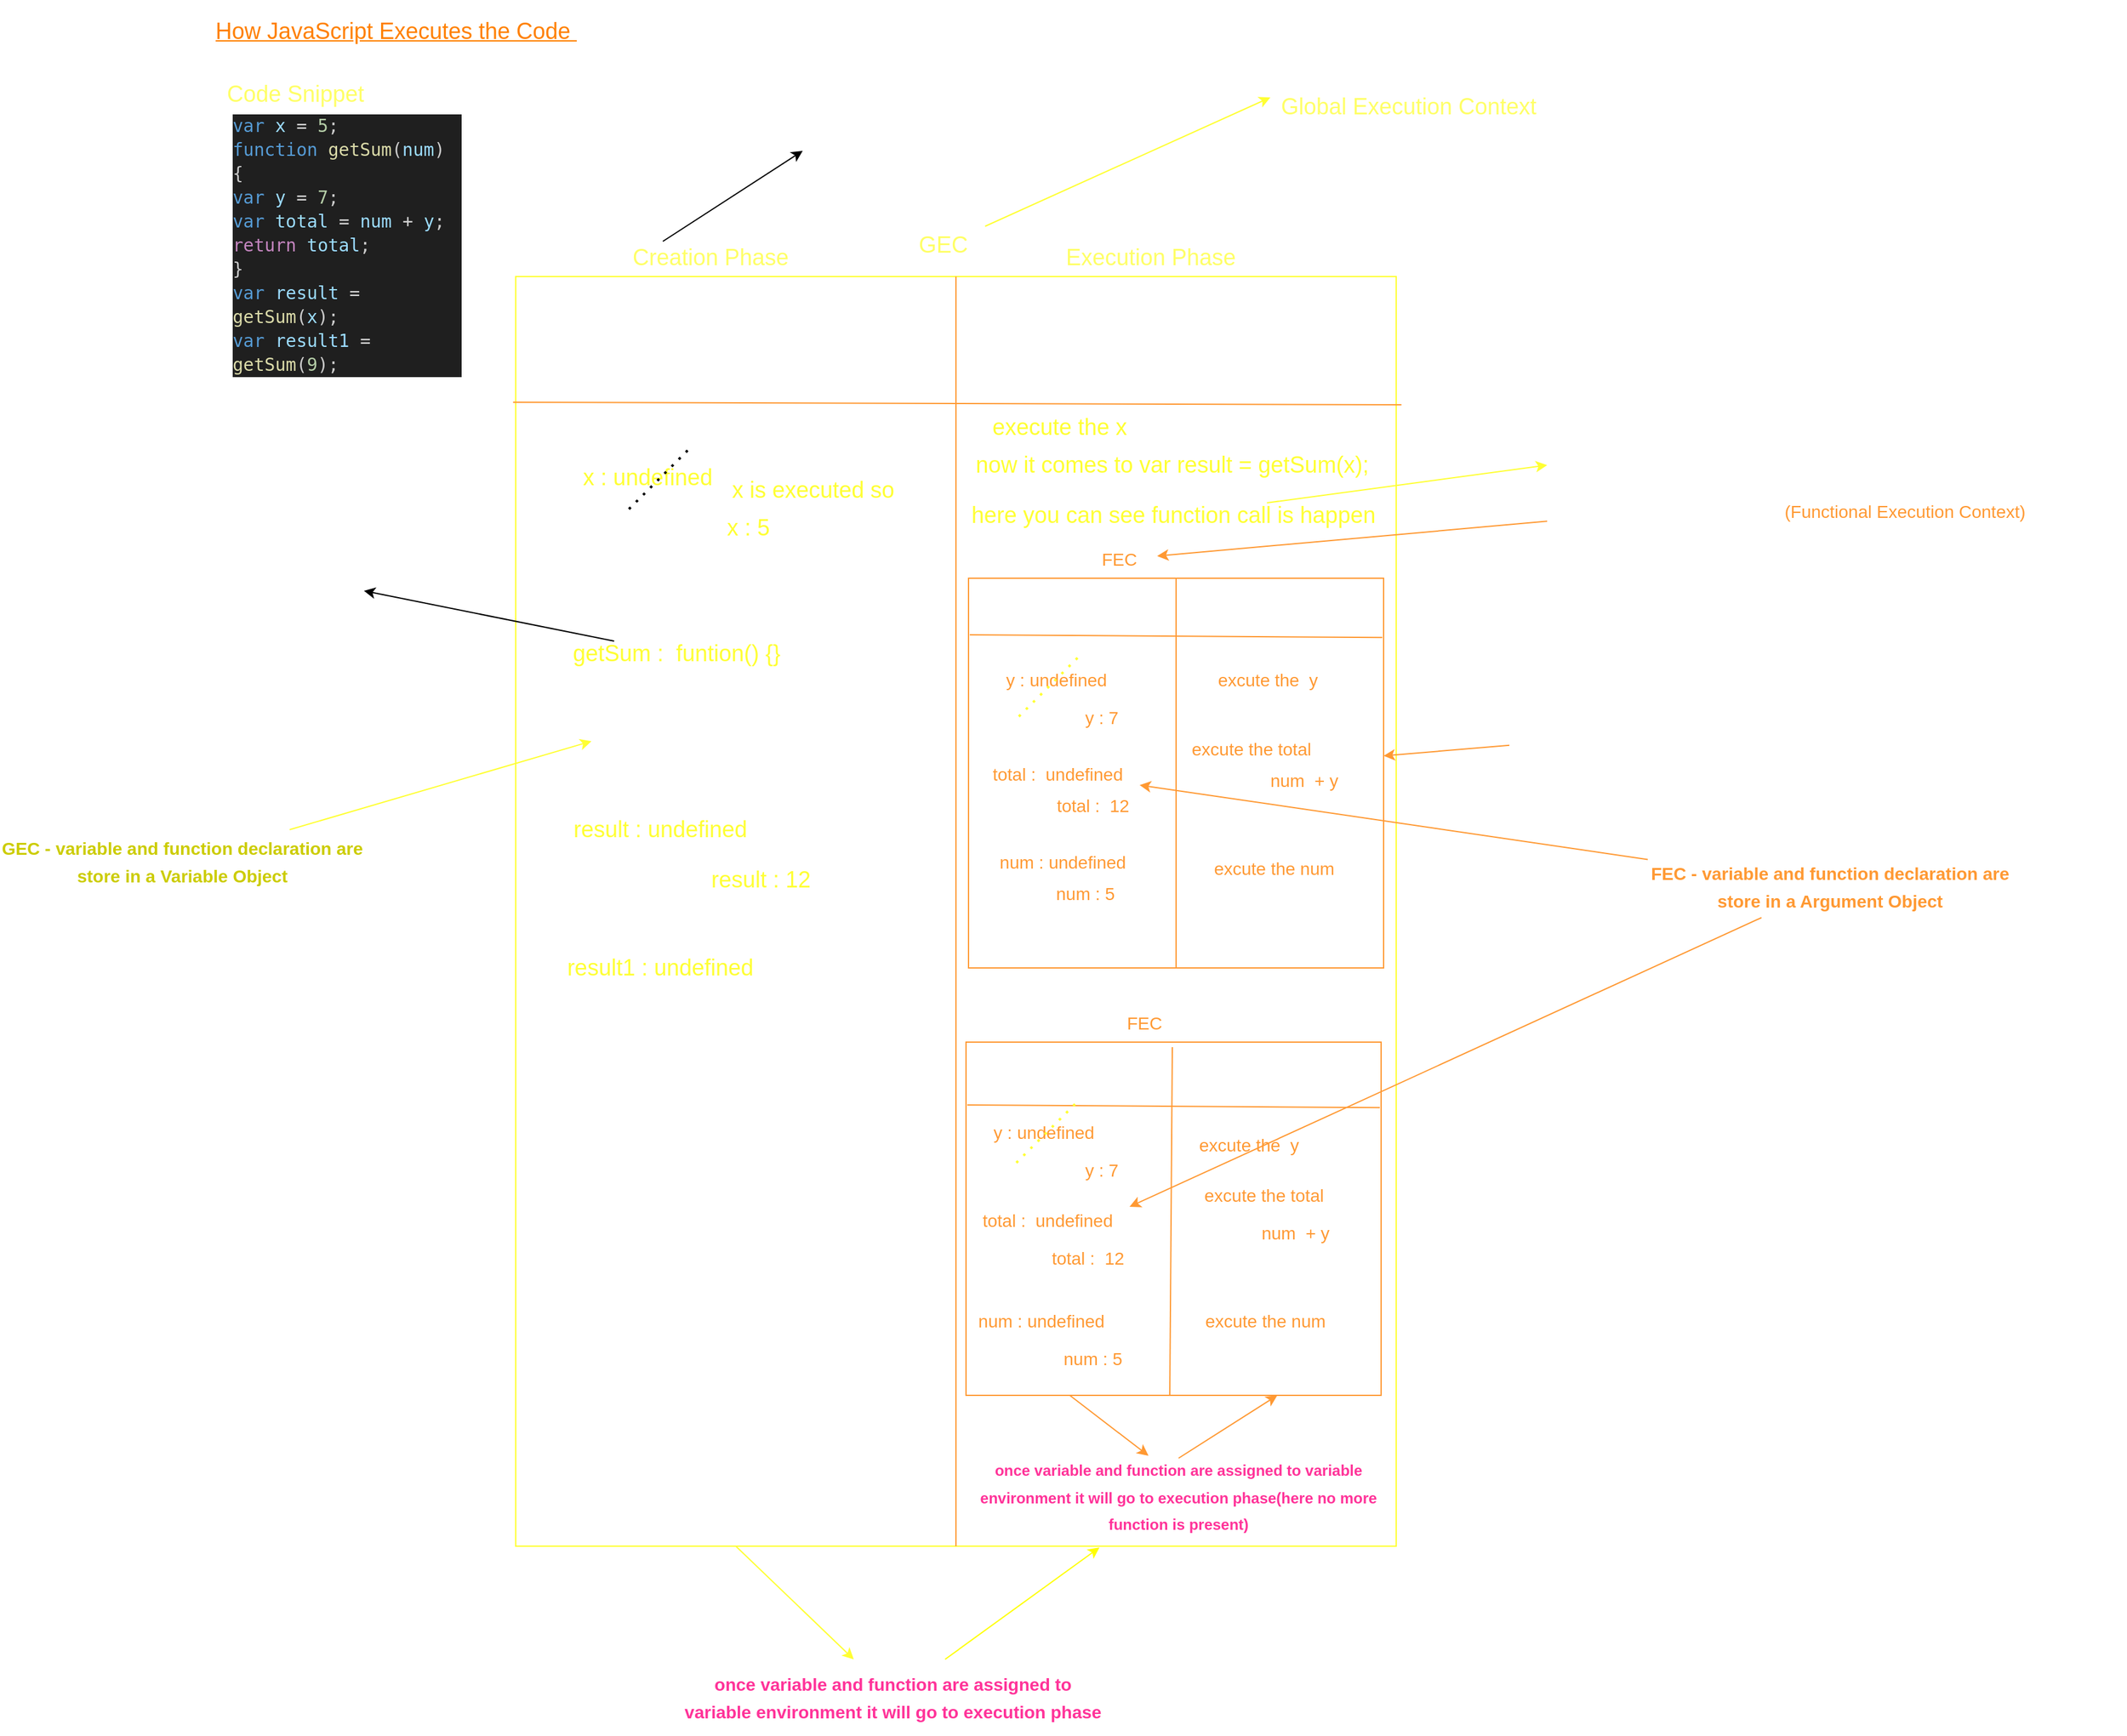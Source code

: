 <mxfile>
    <diagram id="iDAYPe4cX6l191-4MIRo" name="how js executes code">
        <mxGraphModel dx="1809" dy="686" grid="1" gridSize="10" guides="1" tooltips="1" connect="1" arrows="1" fold="1" page="1" pageScale="1" pageWidth="827" pageHeight="1169" math="0" shadow="0">
            <root>
                <mxCell id="0"/>
                <mxCell id="1" parent="0"/>
                <mxCell id="2" value="&lt;font color=&quot;#ff8000&quot; style=&quot;font-size: 18px;&quot;&gt;&lt;u&gt;How JavaScript Executes the Code&amp;nbsp;&lt;/u&gt;&lt;/font&gt;" style="text;html=1;strokeColor=none;fillColor=none;align=center;verticalAlign=middle;whiteSpace=wrap;rounded=0;" parent="1" vertex="1">
                    <mxGeometry x="10" y="10" width="290" height="30" as="geometry"/>
                </mxCell>
                <mxCell id="3" value="&lt;h1&gt;&lt;br&gt;&lt;/h1&gt;&lt;div style=&quot;color: rgb(204, 204, 204); background-color: rgb(31, 31, 31); font-family: &amp;quot;Droid Sans Mono&amp;quot;, &amp;quot;monospace&amp;quot;, monospace; font-size: 14px; line-height: 19px;&quot;&gt;&lt;div&gt;&lt;span style=&quot;color: #569cd6;&quot;&gt;var&lt;/span&gt; &lt;span style=&quot;color: #9cdcfe;&quot;&gt;x&lt;/span&gt; &lt;span style=&quot;color: #d4d4d4;&quot;&gt;=&lt;/span&gt; &lt;span style=&quot;color: #b5cea8;&quot;&gt;5&lt;/span&gt;;&lt;/div&gt;&lt;div&gt;&lt;span style=&quot;color: #569cd6;&quot;&gt;function&lt;/span&gt; &lt;span style=&quot;color: #dcdcaa;&quot;&gt;getSum&lt;/span&gt;(&lt;span style=&quot;color: #9cdcfe;&quot;&gt;num&lt;/span&gt;) {&lt;/div&gt;&lt;div&gt;   &lt;span style=&quot;color: #569cd6;&quot;&gt;var&lt;/span&gt; &lt;span style=&quot;color: #9cdcfe;&quot;&gt;y&lt;/span&gt; &lt;span style=&quot;color: #d4d4d4;&quot;&gt;=&lt;/span&gt; &lt;span style=&quot;color: #b5cea8;&quot;&gt;7&lt;/span&gt;;&lt;/div&gt;&lt;div&gt;   &lt;span style=&quot;color: #569cd6;&quot;&gt;var&lt;/span&gt; &lt;span style=&quot;color: #9cdcfe;&quot;&gt;total&lt;/span&gt; &lt;span style=&quot;color: #d4d4d4;&quot;&gt;=&lt;/span&gt; &lt;span style=&quot;color: #9cdcfe;&quot;&gt;num&lt;/span&gt; &lt;span style=&quot;color: #d4d4d4;&quot;&gt;+&lt;/span&gt; &lt;span style=&quot;color: #9cdcfe;&quot;&gt;y&lt;/span&gt;;&lt;/div&gt;&lt;div&gt;   &lt;span style=&quot;color: #c586c0;&quot;&gt;return&lt;/span&gt; &lt;span style=&quot;color: #9cdcfe;&quot;&gt;total&lt;/span&gt;;&lt;/div&gt;&lt;div&gt;}&lt;/div&gt;&lt;div&gt;&lt;span style=&quot;color: #569cd6;&quot;&gt;var&lt;/span&gt; &lt;span style=&quot;color: #9cdcfe;&quot;&gt;result&lt;/span&gt; &lt;span style=&quot;color: #d4d4d4;&quot;&gt;=&lt;/span&gt; &lt;span style=&quot;color: #dcdcaa;&quot;&gt;getSum&lt;/span&gt;(&lt;span style=&quot;color: #9cdcfe;&quot;&gt;x&lt;/span&gt;);&lt;/div&gt;&lt;div&gt;&lt;span style=&quot;color: #569cd6;&quot;&gt;var&lt;/span&gt; &lt;span style=&quot;color: #9cdcfe;&quot;&gt;result1&lt;/span&gt; &lt;span style=&quot;color: #d4d4d4;&quot;&gt;=&lt;/span&gt; &lt;span style=&quot;color: #dcdcaa;&quot;&gt;getSum&lt;/span&gt;(&lt;span style=&quot;color: #b5cea8;&quot;&gt;9&lt;/span&gt;);&lt;/div&gt;&lt;/div&gt;" style="text;html=1;strokeColor=none;fillColor=none;spacing=5;spacingTop=-20;whiteSpace=wrap;overflow=hidden;rounded=0;fontSize=18;fontColor=#FF8000;" parent="1" vertex="1">
                    <mxGeometry x="20" y="10" width="190" height="300" as="geometry"/>
                </mxCell>
                <mxCell id="6" value="&lt;font color=&quot;#ffff66&quot; style=&quot;font-size: 18px;&quot;&gt;Code Snippet&lt;/font&gt;" style="text;html=1;strokeColor=none;fillColor=none;align=center;verticalAlign=middle;whiteSpace=wrap;rounded=0;fontSize=14;fontColor=#FF8000;" parent="1" vertex="1">
                    <mxGeometry x="10" y="60" width="130" height="30" as="geometry"/>
                </mxCell>
                <mxCell id="53" style="edgeStyle=none;html=1;exitX=0.25;exitY=1;exitDx=0;exitDy=0;strokeColor=#FFFF33;fontSize=14;fontColor=#FF9933;" parent="1" source="8" target="30" edge="1">
                    <mxGeometry relative="1" as="geometry"/>
                </mxCell>
                <mxCell id="8" value="" style="rounded=0;whiteSpace=wrap;html=1;fontSize=18;fontColor=#FFFF66;strokeColor=#FFFF33;" parent="1" vertex="1">
                    <mxGeometry x="250" y="220" width="700" height="1010" as="geometry"/>
                </mxCell>
                <mxCell id="9" value="" style="endArrow=none;html=1;fontSize=18;fontColor=#FFFF66;exitX=-0.003;exitY=0.099;exitDx=0;exitDy=0;exitPerimeter=0;entryX=1.006;entryY=0.101;entryDx=0;entryDy=0;entryPerimeter=0;strokeColor=#FF9933;" parent="1" source="8" target="8" edge="1">
                    <mxGeometry width="50" height="50" relative="1" as="geometry">
                        <mxPoint x="380" y="410" as="sourcePoint"/>
                        <mxPoint x="430" y="360" as="targetPoint"/>
                    </mxGeometry>
                </mxCell>
                <mxCell id="10" value="" style="endArrow=none;html=1;fontSize=18;fontColor=#FFFF66;entryX=0.5;entryY=0;entryDx=0;entryDy=0;exitX=0.5;exitY=1;exitDx=0;exitDy=0;strokeColor=#FF9933;" parent="1" source="8" target="8" edge="1">
                    <mxGeometry width="50" height="50" relative="1" as="geometry">
                        <mxPoint x="600" y="580" as="sourcePoint"/>
                        <mxPoint x="650" y="530" as="targetPoint"/>
                    </mxGeometry>
                </mxCell>
                <mxCell id="12" value="&lt;span style=&quot;color: rgb(255, 255, 255); font-size: 14px;&quot;&gt;Variable Environment&lt;/span&gt;&lt;br style=&quot;color: rgb(255, 255, 255); font-size: 14px;&quot;&gt;&lt;span style=&quot;color: rgb(255, 255, 255); font-size: 14px;&quot;&gt;(Memory Component)&lt;/span&gt;" style="text;html=1;strokeColor=none;fillColor=none;align=center;verticalAlign=middle;whiteSpace=wrap;rounded=0;fontSize=18;fontColor=#FFFF66;" parent="1" vertex="1">
                    <mxGeometry x="290" y="240" width="230" height="50" as="geometry"/>
                </mxCell>
                <mxCell id="13" value="&lt;span style=&quot;color: rgb(255, 255, 255); font-size: 14px;&quot;&gt;Thread of Execution&lt;/span&gt;&lt;br style=&quot;color: rgb(255, 255, 255); font-size: 14px;&quot;&gt;&lt;span style=&quot;color: rgb(255, 255, 255); font-size: 14px;&quot;&gt;(Code Component)&lt;/span&gt;" style="text;html=1;strokeColor=none;fillColor=none;align=center;verticalAlign=middle;whiteSpace=wrap;rounded=0;fontSize=18;fontColor=#FFFF66;" parent="1" vertex="1">
                    <mxGeometry x="650" y="240" width="230" height="50" as="geometry"/>
                </mxCell>
                <mxCell id="14" value="Creation Phase" style="text;html=1;strokeColor=none;fillColor=none;align=center;verticalAlign=middle;whiteSpace=wrap;rounded=0;fontSize=18;fontColor=#FFFF66;" parent="1" vertex="1">
                    <mxGeometry x="310" y="190" width="190" height="30" as="geometry"/>
                </mxCell>
                <mxCell id="16" value="Execution Phase" style="text;html=1;strokeColor=none;fillColor=none;align=center;verticalAlign=middle;whiteSpace=wrap;rounded=0;fontSize=18;fontColor=#FFFF66;" parent="1" vertex="1">
                    <mxGeometry x="660" y="190" width="190" height="30" as="geometry"/>
                </mxCell>
                <mxCell id="17" value="&lt;font color=&quot;#ffff33&quot;&gt;x : undefined&lt;/font&gt;" style="text;html=1;strokeColor=none;fillColor=none;align=center;verticalAlign=middle;whiteSpace=wrap;rounded=0;fontSize=18;fontColor=#FFFF66;" parent="1" vertex="1">
                    <mxGeometry x="260" y="370" width="190" height="20" as="geometry"/>
                </mxCell>
                <mxCell id="18" value="&lt;font color=&quot;#ffff33&quot;&gt;getSum :&amp;nbsp; funtion() {}&lt;/font&gt;" style="text;html=1;strokeColor=none;fillColor=none;align=center;verticalAlign=middle;whiteSpace=wrap;rounded=0;fontSize=18;fontColor=#FFFF66;" parent="1" vertex="1">
                    <mxGeometry x="280" y="510" width="196" height="20" as="geometry"/>
                </mxCell>
                <mxCell id="19" value="&lt;font color=&quot;#ffff33&quot;&gt;result : undefined&lt;/font&gt;" style="text;html=1;strokeColor=none;fillColor=none;align=center;verticalAlign=middle;whiteSpace=wrap;rounded=0;fontSize=18;fontColor=#FFFF66;" parent="1" vertex="1">
                    <mxGeometry x="270" y="650" width="190" height="20" as="geometry"/>
                </mxCell>
                <mxCell id="21" value="&lt;font color=&quot;#ffff33&quot;&gt;result1 : undefined&lt;/font&gt;" style="text;html=1;strokeColor=none;fillColor=none;align=center;verticalAlign=middle;whiteSpace=wrap;rounded=0;fontSize=18;fontColor=#FFFF66;" parent="1" vertex="1">
                    <mxGeometry x="270" y="760" width="190" height="20" as="geometry"/>
                </mxCell>
                <mxCell id="22" value="&lt;font color=&quot;#ffffff&quot;&gt;&lt;span style=&quot;font-size: 14px;&quot;&gt;- Create an execution context&lt;/span&gt;&lt;/font&gt;" style="text;html=1;strokeColor=none;fillColor=none;align=center;verticalAlign=middle;whiteSpace=wrap;rounded=0;fontSize=18;fontColor=#FFFF66;" parent="1" vertex="1">
                    <mxGeometry x="280" y="10" width="230" height="30" as="geometry"/>
                </mxCell>
                <mxCell id="24" value="&lt;font color=&quot;#ffffff&quot;&gt;&lt;span style=&quot;font-size: 14px;&quot;&gt;Scan through the code and&amp;nbsp; look at the variables which are available in global scope.&lt;br&gt;&lt;/span&gt;&lt;/font&gt;" style="text;html=1;strokeColor=none;fillColor=none;align=center;verticalAlign=middle;whiteSpace=wrap;rounded=0;fontSize=18;fontColor=#FFFF66;" parent="1" vertex="1">
                    <mxGeometry x="410" y="80" width="320" height="40" as="geometry"/>
                </mxCell>
                <mxCell id="50" style="edgeStyle=none;html=1;strokeColor=#FF9933;fontSize=12;fontColor=#FF9933;" parent="1" source="25" target="49" edge="1">
                    <mxGeometry relative="1" as="geometry"/>
                </mxCell>
                <mxCell id="25" value="&lt;span style=&quot;font-size: 14px;&quot;&gt;&lt;font color=&quot;#ffffff&quot;&gt;If function call is there then it will create another exection context which is&amp;nbsp; call as FEC&lt;/font&gt;&lt;font color=&quot;#ff9933&quot;&gt;(Functional Execution Context)&lt;/font&gt;&lt;/span&gt;" style="text;html=1;strokeColor=none;fillColor=none;align=center;verticalAlign=middle;whiteSpace=wrap;rounded=0;fontSize=18;fontColor=#FFFF66;" parent="1" vertex="1">
                    <mxGeometry x="1070" y="370" width="440" height="50" as="geometry"/>
                </mxCell>
                <mxCell id="65" style="edgeStyle=none;html=1;strokeColor=#FF9933;fontSize=14;fontColor=#FF9933;" parent="1" source="26" target="42" edge="1">
                    <mxGeometry relative="1" as="geometry"/>
                </mxCell>
                <mxCell id="26" value="&lt;font color=&quot;#ffffff&quot;&gt;&lt;span style=&quot;font-size: 14px;&quot;&gt;FEC also&amp;nbsp; check the creation phase and execution phase&amp;nbsp; once it is done then it will complete if found any fuction call(invokes) then again it will create new execution context&lt;/span&gt;&lt;/font&gt;" style="text;html=1;strokeColor=none;fillColor=none;align=center;verticalAlign=middle;whiteSpace=wrap;rounded=0;fontSize=18;fontColor=#FFFF66;" parent="1" vertex="1">
                    <mxGeometry x="1040" y="540" width="490" height="65" as="geometry"/>
                </mxCell>
                <mxCell id="27" value="" style="endArrow=classic;html=1;fontSize=18;fontColor=#FF9933;exitX=0.3;exitY=0.067;exitDx=0;exitDy=0;exitPerimeter=0;entryX=0.213;entryY=1;entryDx=0;entryDy=0;entryPerimeter=0;" parent="1" source="14" target="24" edge="1">
                    <mxGeometry width="50" height="50" relative="1" as="geometry">
                        <mxPoint x="540" y="220" as="sourcePoint"/>
                        <mxPoint x="590" y="170" as="targetPoint"/>
                    </mxGeometry>
                </mxCell>
                <mxCell id="28" value="&lt;font color=&quot;#ffffff&quot;&gt;&lt;span style=&quot;font-size: 14px;&quot;&gt;body of the getSum() function is not executed unless it is called(invokes)&lt;/span&gt;&lt;/font&gt;" style="text;html=1;strokeColor=none;fillColor=none;align=center;verticalAlign=middle;whiteSpace=wrap;rounded=0;fontSize=18;fontColor=#FFFF66;" parent="1" vertex="1">
                    <mxGeometry x="-140" y="420" width="290" height="50" as="geometry"/>
                </mxCell>
                <mxCell id="29" value="" style="endArrow=classic;html=1;fontSize=18;fontColor=#FF9933;" parent="1" source="18" target="28" edge="1">
                    <mxGeometry width="50" height="50" relative="1" as="geometry">
                        <mxPoint x="400" y="400" as="sourcePoint"/>
                        <mxPoint x="450" y="350" as="targetPoint"/>
                    </mxGeometry>
                </mxCell>
                <mxCell id="52" style="edgeStyle=none;html=1;entryX=0.663;entryY=1.001;entryDx=0;entryDy=0;entryPerimeter=0;strokeColor=#FFFF00;fontSize=14;fontColor=#FF9933;" parent="1" source="30" target="8" edge="1">
                    <mxGeometry relative="1" as="geometry"/>
                </mxCell>
                <mxCell id="30" value="&lt;span style=&quot;font-size: 14px;&quot;&gt;&lt;b style=&quot;&quot;&gt;&lt;font color=&quot;#ff3399&quot;&gt;once variable and function are assigned to variable environment it will go to execution phase&lt;/font&gt;&lt;/b&gt;&lt;/span&gt;" style="text;html=1;strokeColor=none;fillColor=none;align=center;verticalAlign=middle;whiteSpace=wrap;rounded=0;fontSize=18;fontColor=#FFFF66;" parent="1" vertex="1">
                    <mxGeometry x="380" y="1320" width="340" height="60" as="geometry"/>
                </mxCell>
                <mxCell id="34" value="&lt;font color=&quot;#ffff33&quot;&gt;execute the x&amp;nbsp;&lt;/font&gt;" style="text;html=1;strokeColor=none;fillColor=none;align=center;verticalAlign=middle;whiteSpace=wrap;rounded=0;fontSize=18;fontColor=#FFFF66;" parent="1" vertex="1">
                    <mxGeometry x="610" y="330" width="150" height="20" as="geometry"/>
                </mxCell>
                <mxCell id="35" value="" style="endArrow=none;dashed=1;html=1;dashPattern=1 3;strokeWidth=2;fontSize=18;fontColor=#FF9933;" parent="1" edge="1">
                    <mxGeometry width="50" height="50" relative="1" as="geometry">
                        <mxPoint x="340" y="405" as="sourcePoint"/>
                        <mxPoint x="390" y="355" as="targetPoint"/>
                    </mxGeometry>
                </mxCell>
                <mxCell id="37" value="&lt;font color=&quot;#ffff33&quot;&gt;x : 5&lt;/font&gt;" style="text;html=1;strokeColor=none;fillColor=none;align=center;verticalAlign=middle;whiteSpace=wrap;rounded=0;fontSize=18;fontColor=#FFFF66;" parent="1" vertex="1">
                    <mxGeometry x="340" y="410" width="190" height="20" as="geometry"/>
                </mxCell>
                <mxCell id="38" value="&lt;font color=&quot;#ffff33&quot;&gt;x is executed so&amp;nbsp;&lt;/font&gt;" style="text;html=1;strokeColor=none;fillColor=none;align=center;verticalAlign=middle;whiteSpace=wrap;rounded=0;fontSize=18;fontColor=#FFFF66;" parent="1" vertex="1">
                    <mxGeometry x="414" y="380" width="150" height="20" as="geometry"/>
                </mxCell>
                <mxCell id="39" value="&lt;font color=&quot;#ffff33&quot;&gt;now it comes to var result = getSum(x);&amp;nbsp;&amp;nbsp;&lt;/font&gt;" style="text;html=1;strokeColor=none;fillColor=none;align=center;verticalAlign=middle;whiteSpace=wrap;rounded=0;fontSize=18;fontColor=#FFFF66;" parent="1" vertex="1">
                    <mxGeometry x="614" y="360" width="326" height="20" as="geometry"/>
                </mxCell>
                <mxCell id="47" style="edgeStyle=none;html=1;strokeColor=#FFFF33;fontSize=12;fontColor=#FF9933;entryX=0;entryY=0;entryDx=0;entryDy=0;" parent="1" source="41" target="25" edge="1">
                    <mxGeometry relative="1" as="geometry"/>
                </mxCell>
                <mxCell id="41" value="&lt;font color=&quot;#ffff33&quot;&gt;here you can see function call is happen&lt;/font&gt;" style="text;html=1;strokeColor=none;fillColor=none;align=center;verticalAlign=middle;whiteSpace=wrap;rounded=0;fontSize=18;fontColor=#FFFF66;" parent="1" vertex="1">
                    <mxGeometry x="610" y="400" width="326" height="20" as="geometry"/>
                </mxCell>
                <mxCell id="42" value="" style="rounded=0;whiteSpace=wrap;html=1;fontSize=18;fontColor=#FF9933;strokeColor=#FF9933;" parent="1" vertex="1">
                    <mxGeometry x="610" y="460" width="330" height="310" as="geometry"/>
                </mxCell>
                <mxCell id="43" value="" style="endArrow=none;html=1;fontSize=18;fontColor=#FF9933;entryX=0.5;entryY=0;entryDx=0;entryDy=0;exitX=0.5;exitY=1;exitDx=0;exitDy=0;strokeColor=#FF9933;" parent="1" source="42" target="42" edge="1">
                    <mxGeometry width="50" height="50" relative="1" as="geometry">
                        <mxPoint x="730" y="770" as="sourcePoint"/>
                        <mxPoint x="780" y="720" as="targetPoint"/>
                    </mxGeometry>
                </mxCell>
                <mxCell id="44" value="" style="endArrow=none;html=1;fontSize=18;fontColor=#FF9933;exitX=0.003;exitY=0.145;exitDx=0;exitDy=0;exitPerimeter=0;entryX=0.997;entryY=0.152;entryDx=0;entryDy=0;entryPerimeter=0;strokeColor=#FF9933;" parent="1" source="42" target="42" edge="1">
                    <mxGeometry width="50" height="50" relative="1" as="geometry">
                        <mxPoint x="730" y="770" as="sourcePoint"/>
                        <mxPoint x="780" y="720" as="targetPoint"/>
                    </mxGeometry>
                </mxCell>
                <mxCell id="45" value="&lt;font style=&quot;font-size: 12px;&quot;&gt;&lt;span style=&quot;color: rgb(255, 255, 255);&quot;&gt;Variable Environment&lt;/span&gt;&lt;br style=&quot;color: rgb(255, 255, 255);&quot;&gt;&lt;span style=&quot;color: rgb(255, 255, 255);&quot;&gt;(Memory Component)&lt;/span&gt;&lt;/font&gt;" style="text;html=1;strokeColor=none;fillColor=none;align=center;verticalAlign=middle;whiteSpace=wrap;rounded=0;fontSize=18;fontColor=#FFFF66;" parent="1" vertex="1">
                    <mxGeometry x="614" y="470" width="156" height="30" as="geometry"/>
                </mxCell>
                <mxCell id="46" value="&lt;font style=&quot;font-size: 12px;&quot;&gt;&lt;span style=&quot;color: rgb(255, 255, 255);&quot;&gt;Thread of Execution&lt;/span&gt;&lt;br style=&quot;color: rgb(255, 255, 255);&quot;&gt;&lt;span style=&quot;color: rgb(255, 255, 255);&quot;&gt;(Code Component)&lt;/span&gt;&lt;/font&gt;" style="text;html=1;strokeColor=none;fillColor=none;align=center;verticalAlign=middle;whiteSpace=wrap;rounded=0;fontSize=18;fontColor=#FFFF66;" parent="1" vertex="1">
                    <mxGeometry x="796" y="460" width="140" height="50" as="geometry"/>
                </mxCell>
                <mxCell id="49" value="&lt;font style=&quot;font-size: 14px;&quot;&gt;FEC&lt;/font&gt;" style="text;html=1;strokeColor=none;fillColor=none;align=center;verticalAlign=middle;whiteSpace=wrap;rounded=0;fontSize=12;fontColor=#FF9933;" parent="1" vertex="1">
                    <mxGeometry x="700" y="430" width="60" height="30" as="geometry"/>
                </mxCell>
                <mxCell id="54" value="&lt;font color=&quot;#ff9933&quot;&gt;&lt;span style=&quot;font-size: 14px;&quot;&gt;y : undefined&lt;/span&gt;&lt;/font&gt;" style="text;html=1;strokeColor=none;fillColor=none;align=center;verticalAlign=middle;whiteSpace=wrap;rounded=0;fontSize=18;fontColor=#FFFF66;" parent="1" vertex="1">
                    <mxGeometry x="630" y="530" width="100" height="20" as="geometry"/>
                </mxCell>
                <mxCell id="55" value="&lt;font color=&quot;#ff9933&quot;&gt;&lt;span style=&quot;font-size: 14px;&quot;&gt;total :&amp;nbsp; undefined&lt;/span&gt;&lt;/font&gt;" style="text;html=1;strokeColor=none;fillColor=none;align=center;verticalAlign=middle;whiteSpace=wrap;rounded=0;fontSize=18;fontColor=#FFFF66;" parent="1" vertex="1">
                    <mxGeometry x="616" y="605" width="130" height="20" as="geometry"/>
                </mxCell>
                <mxCell id="59" style="edgeStyle=none;html=1;entryX=0;entryY=0.25;entryDx=0;entryDy=0;strokeColor=#FFFF33;fontSize=14;fontColor=#FF9933;" parent="1" source="56" target="58" edge="1">
                    <mxGeometry relative="1" as="geometry"/>
                </mxCell>
                <mxCell id="56" value="GEC" style="text;html=1;strokeColor=none;fillColor=none;align=center;verticalAlign=middle;whiteSpace=wrap;rounded=0;fontSize=18;fontColor=#FFFF66;" parent="1" vertex="1">
                    <mxGeometry x="550" y="180" width="80" height="30" as="geometry"/>
                </mxCell>
                <mxCell id="58" value="Global Execution Context" style="text;html=1;strokeColor=none;fillColor=none;align=center;verticalAlign=middle;whiteSpace=wrap;rounded=0;fontSize=18;fontColor=#FFFF66;" parent="1" vertex="1">
                    <mxGeometry x="850" y="70" width="220" height="30" as="geometry"/>
                </mxCell>
                <mxCell id="60" value="&lt;font color=&quot;#ff9933&quot;&gt;&lt;span style=&quot;font-size: 14px;&quot;&gt;excute the&amp;nbsp; y&amp;nbsp;&lt;/span&gt;&lt;/font&gt;" style="text;html=1;strokeColor=none;fillColor=none;align=center;verticalAlign=middle;whiteSpace=wrap;rounded=0;fontSize=18;fontColor=#FFFF66;" parent="1" vertex="1">
                    <mxGeometry x="800" y="530" width="100" height="20" as="geometry"/>
                </mxCell>
                <mxCell id="61" value="&lt;font color=&quot;#ff9933&quot;&gt;&lt;span style=&quot;font-size: 14px;&quot;&gt;num : undefined&lt;/span&gt;&lt;/font&gt;" style="text;html=1;strokeColor=none;fillColor=none;align=center;verticalAlign=middle;whiteSpace=wrap;rounded=0;fontSize=18;fontColor=#FFFF66;" parent="1" vertex="1">
                    <mxGeometry x="615" y="675" width="140" height="20" as="geometry"/>
                </mxCell>
                <mxCell id="66" value="&lt;font color=&quot;#ff9933&quot;&gt;&lt;span style=&quot;font-size: 14px;&quot;&gt;y : 7&lt;/span&gt;&lt;/font&gt;" style="text;html=1;strokeColor=none;fillColor=none;align=center;verticalAlign=middle;whiteSpace=wrap;rounded=0;fontSize=18;fontColor=#FFFF66;" parent="1" vertex="1">
                    <mxGeometry x="686" y="560" width="60" height="20" as="geometry"/>
                </mxCell>
                <mxCell id="70" value="&lt;font color=&quot;#ff9933&quot;&gt;&lt;span style=&quot;font-size: 14px;&quot;&gt;excute the num&amp;nbsp;&lt;/span&gt;&lt;/font&gt;" style="text;html=1;strokeColor=none;fillColor=none;align=center;verticalAlign=middle;whiteSpace=wrap;rounded=0;fontSize=18;fontColor=#FFFF66;" parent="1" vertex="1">
                    <mxGeometry x="790" y="680" width="130" height="20" as="geometry"/>
                </mxCell>
                <mxCell id="71" value="&lt;font color=&quot;#ff9933&quot;&gt;&lt;span style=&quot;font-size: 14px;&quot;&gt;num : 5&lt;/span&gt;&lt;/font&gt;" style="text;html=1;strokeColor=none;fillColor=none;align=center;verticalAlign=middle;whiteSpace=wrap;rounded=0;fontSize=18;fontColor=#FFFF66;" parent="1" vertex="1">
                    <mxGeometry x="660" y="700" width="86" height="20" as="geometry"/>
                </mxCell>
                <mxCell id="73" value="&lt;font color=&quot;#ff9933&quot;&gt;&lt;span style=&quot;font-size: 14px;&quot;&gt;excute the total&lt;/span&gt;&lt;/font&gt;" style="text;html=1;strokeColor=none;fillColor=none;align=center;verticalAlign=middle;whiteSpace=wrap;rounded=0;fontSize=18;fontColor=#FFFF66;" parent="1" vertex="1">
                    <mxGeometry x="770" y="585" width="130" height="20" as="geometry"/>
                </mxCell>
                <mxCell id="75" value="&lt;font color=&quot;#ff9933&quot;&gt;&lt;span style=&quot;font-size: 14px;&quot;&gt;total :&amp;nbsp; 12&lt;/span&gt;&lt;/font&gt;" style="text;html=1;strokeColor=none;fillColor=none;align=center;verticalAlign=middle;whiteSpace=wrap;rounded=0;fontSize=18;fontColor=#FFFF66;" parent="1" vertex="1">
                    <mxGeometry x="644" y="630" width="130" height="20" as="geometry"/>
                </mxCell>
                <mxCell id="77" value="&lt;font color=&quot;#ff9933&quot;&gt;&lt;span style=&quot;font-size: 14px;&quot;&gt;num&amp;nbsp; + y&lt;/span&gt;&lt;/font&gt;" style="text;html=1;strokeColor=none;fillColor=none;align=center;verticalAlign=middle;whiteSpace=wrap;rounded=0;fontSize=18;fontColor=#FFFF66;" parent="1" vertex="1">
                    <mxGeometry x="834" y="610" width="86" height="20" as="geometry"/>
                </mxCell>
                <mxCell id="78" value="&lt;font color=&quot;#ffff33&quot;&gt;result : 12&lt;/font&gt;" style="text;html=1;strokeColor=none;fillColor=none;align=center;verticalAlign=middle;whiteSpace=wrap;rounded=0;fontSize=18;fontColor=#FFFF66;" parent="1" vertex="1">
                    <mxGeometry x="350" y="690" width="190" height="20" as="geometry"/>
                </mxCell>
                <mxCell id="114" style="edgeStyle=none;html=1;exitX=0.25;exitY=1;exitDx=0;exitDy=0;entryX=0.43;entryY=-0.033;entryDx=0;entryDy=0;entryPerimeter=0;strokeColor=#FF9933;fontSize=12;fontColor=#FF3399;" parent="1" source="80" target="113" edge="1">
                    <mxGeometry relative="1" as="geometry"/>
                </mxCell>
                <mxCell id="80" value="" style="rounded=0;whiteSpace=wrap;html=1;fontSize=18;fontColor=#FF9933;strokeColor=#FF9933;" parent="1" vertex="1">
                    <mxGeometry x="608" y="829" width="330" height="281" as="geometry"/>
                </mxCell>
                <mxCell id="81" value="&lt;font style=&quot;font-size: 14px;&quot;&gt;FEC&lt;/font&gt;" style="text;html=1;strokeColor=none;fillColor=none;align=center;verticalAlign=middle;whiteSpace=wrap;rounded=0;fontSize=12;fontColor=#FF9933;" parent="1" vertex="1">
                    <mxGeometry x="720" y="799" width="60" height="30" as="geometry"/>
                </mxCell>
                <mxCell id="82" value="&lt;font style=&quot;font-size: 12px;&quot;&gt;&lt;span style=&quot;color: rgb(255, 255, 255);&quot;&gt;Thread of Execution&lt;/span&gt;&lt;br style=&quot;color: rgb(255, 255, 255);&quot;&gt;&lt;span style=&quot;color: rgb(255, 255, 255);&quot;&gt;(Code Component)&lt;/span&gt;&lt;/font&gt;" style="text;html=1;strokeColor=none;fillColor=none;align=center;verticalAlign=middle;whiteSpace=wrap;rounded=0;fontSize=18;fontColor=#FFFF66;" parent="1" vertex="1">
                    <mxGeometry x="790" y="829" width="140" height="50" as="geometry"/>
                </mxCell>
                <mxCell id="83" value="&lt;font style=&quot;font-size: 12px;&quot;&gt;&lt;span style=&quot;color: rgb(255, 255, 255);&quot;&gt;Variable Environment&lt;/span&gt;&lt;br style=&quot;color: rgb(255, 255, 255);&quot;&gt;&lt;span style=&quot;color: rgb(255, 255, 255);&quot;&gt;(Memory Component)&lt;/span&gt;&lt;/font&gt;" style="text;html=1;strokeColor=none;fillColor=none;align=center;verticalAlign=middle;whiteSpace=wrap;rounded=0;fontSize=18;fontColor=#FFFF66;" parent="1" vertex="1">
                    <mxGeometry x="610" y="839" width="156" height="30" as="geometry"/>
                </mxCell>
                <mxCell id="84" value="" style="endArrow=none;html=1;fontSize=18;fontColor=#FF9933;entryX=0.867;entryY=1.133;entryDx=0;entryDy=0;strokeColor=#FF9933;entryPerimeter=0;" parent="1" target="81" edge="1">
                    <mxGeometry width="50" height="50" relative="1" as="geometry">
                        <mxPoint x="770" y="1110" as="sourcePoint"/>
                        <mxPoint x="772.5" y="850" as="targetPoint"/>
                    </mxGeometry>
                </mxCell>
                <mxCell id="85" value="" style="endArrow=none;html=1;fontSize=18;fontColor=#FF9933;exitX=0.003;exitY=0.145;exitDx=0;exitDy=0;exitPerimeter=0;entryX=0.997;entryY=0.152;entryDx=0;entryDy=0;entryPerimeter=0;strokeColor=#FF9933;" parent="1" edge="1">
                    <mxGeometry width="50" height="50" relative="1" as="geometry">
                        <mxPoint x="608.99" y="879" as="sourcePoint"/>
                        <mxPoint x="937.01" y="881.17" as="targetPoint"/>
                    </mxGeometry>
                </mxCell>
                <mxCell id="86" value="&lt;font color=&quot;#ff9933&quot;&gt;&lt;span style=&quot;font-size: 14px;&quot;&gt;y : undefined&lt;/span&gt;&lt;/font&gt;" style="text;html=1;strokeColor=none;fillColor=none;align=center;verticalAlign=middle;whiteSpace=wrap;rounded=0;fontSize=18;fontColor=#FFFF66;" parent="1" vertex="1">
                    <mxGeometry x="620" y="890" width="100" height="20" as="geometry"/>
                </mxCell>
                <mxCell id="89" value="&lt;font color=&quot;#ff9933&quot;&gt;&lt;span style=&quot;font-size: 14px;&quot;&gt;y : 7&lt;/span&gt;&lt;/font&gt;" style="text;html=1;strokeColor=none;fillColor=none;align=center;verticalAlign=middle;whiteSpace=wrap;rounded=0;fontSize=18;fontColor=#FFFF66;" parent="1" vertex="1">
                    <mxGeometry x="686" y="920" width="60" height="20" as="geometry"/>
                </mxCell>
                <mxCell id="90" value="&lt;font color=&quot;#ff9933&quot;&gt;&lt;span style=&quot;font-size: 14px;&quot;&gt;total :&amp;nbsp; undefined&lt;/span&gt;&lt;/font&gt;" style="text;html=1;strokeColor=none;fillColor=none;align=center;verticalAlign=middle;whiteSpace=wrap;rounded=0;fontSize=18;fontColor=#FFFF66;" parent="1" vertex="1">
                    <mxGeometry x="608" y="960" width="130" height="20" as="geometry"/>
                </mxCell>
                <mxCell id="91" value="&lt;font color=&quot;#ff9933&quot;&gt;&lt;span style=&quot;font-size: 14px;&quot;&gt;total :&amp;nbsp; 12&lt;/span&gt;&lt;/font&gt;" style="text;html=1;strokeColor=none;fillColor=none;align=center;verticalAlign=middle;whiteSpace=wrap;rounded=0;fontSize=18;fontColor=#FFFF66;" parent="1" vertex="1">
                    <mxGeometry x="640" y="990" width="130" height="20" as="geometry"/>
                </mxCell>
                <mxCell id="92" value="&lt;font color=&quot;#ff9933&quot;&gt;&lt;span style=&quot;font-size: 14px;&quot;&gt;num : undefined&lt;/span&gt;&lt;/font&gt;" style="text;html=1;strokeColor=none;fillColor=none;align=center;verticalAlign=middle;whiteSpace=wrap;rounded=0;fontSize=18;fontColor=#FFFF66;" parent="1" vertex="1">
                    <mxGeometry x="616" y="1040" width="104" height="20" as="geometry"/>
                </mxCell>
                <mxCell id="93" value="&lt;font color=&quot;#ff9933&quot;&gt;&lt;span style=&quot;font-size: 14px;&quot;&gt;num : 5&lt;/span&gt;&lt;/font&gt;" style="text;html=1;strokeColor=none;fillColor=none;align=center;verticalAlign=middle;whiteSpace=wrap;rounded=0;fontSize=18;fontColor=#FFFF66;" parent="1" vertex="1">
                    <mxGeometry x="666" y="1070" width="86" height="20" as="geometry"/>
                </mxCell>
                <mxCell id="95" value="&lt;font color=&quot;#ff9933&quot;&gt;&lt;span style=&quot;font-size: 14px;&quot;&gt;excute the&amp;nbsp; y&amp;nbsp;&lt;/span&gt;&lt;/font&gt;" style="text;html=1;strokeColor=none;fillColor=none;align=center;verticalAlign=middle;whiteSpace=wrap;rounded=0;fontSize=18;fontColor=#FFFF66;" parent="1" vertex="1">
                    <mxGeometry x="785" y="900" width="100" height="20" as="geometry"/>
                </mxCell>
                <mxCell id="96" value="&lt;font color=&quot;#ff9933&quot;&gt;&lt;span style=&quot;font-size: 14px;&quot;&gt;excute the total&lt;/span&gt;&lt;/font&gt;" style="text;html=1;strokeColor=none;fillColor=none;align=center;verticalAlign=middle;whiteSpace=wrap;rounded=0;fontSize=18;fontColor=#FFFF66;" parent="1" vertex="1">
                    <mxGeometry x="780" y="940" width="130" height="20" as="geometry"/>
                </mxCell>
                <mxCell id="97" value="&lt;font color=&quot;#ff9933&quot;&gt;&lt;span style=&quot;font-size: 14px;&quot;&gt;num&amp;nbsp; + y&lt;/span&gt;&lt;/font&gt;" style="text;html=1;strokeColor=none;fillColor=none;align=center;verticalAlign=middle;whiteSpace=wrap;rounded=0;fontSize=18;fontColor=#FFFF66;" parent="1" vertex="1">
                    <mxGeometry x="827" y="970" width="86" height="20" as="geometry"/>
                </mxCell>
                <mxCell id="98" value="&lt;font color=&quot;#ff9933&quot;&gt;&lt;span style=&quot;font-size: 14px;&quot;&gt;excute the num&amp;nbsp;&lt;/span&gt;&lt;/font&gt;" style="text;html=1;strokeColor=none;fillColor=none;align=center;verticalAlign=middle;whiteSpace=wrap;rounded=0;fontSize=18;fontColor=#FFFF66;" parent="1" vertex="1">
                    <mxGeometry x="783" y="1040" width="130" height="20" as="geometry"/>
                </mxCell>
                <mxCell id="112" style="edgeStyle=none;html=1;entryX=0.086;entryY=0.366;entryDx=0;entryDy=0;entryPerimeter=0;strokeColor=#FFFF33;fontSize=14;fontColor=#FFFF33;" parent="1" source="102" target="8" edge="1">
                    <mxGeometry relative="1" as="geometry"/>
                </mxCell>
                <mxCell id="102" value="&lt;span style=&quot;font-size: 14px;&quot;&gt;&lt;b style=&quot;&quot;&gt;&lt;font color=&quot;#cccc00&quot;&gt;GEC - variable and function declaration are store in a Variable Object&lt;/font&gt;&lt;/b&gt;&lt;/span&gt;" style="text;html=1;strokeColor=none;fillColor=none;align=center;verticalAlign=middle;whiteSpace=wrap;rounded=0;fontSize=18;fontColor=#FFFF66;" parent="1" vertex="1">
                    <mxGeometry x="-160" y="660" width="290" height="50" as="geometry"/>
                </mxCell>
                <mxCell id="109" style="edgeStyle=none;html=1;entryX=1;entryY=0;entryDx=0;entryDy=0;strokeColor=#FF9933;fontSize=14;fontColor=#FFFF33;" parent="1" source="104" target="90" edge="1">
                    <mxGeometry relative="1" as="geometry"/>
                </mxCell>
                <mxCell id="111" style="edgeStyle=none;html=1;strokeColor=#FF9933;fontSize=14;fontColor=#FFFF33;" parent="1" source="104" target="55" edge="1">
                    <mxGeometry relative="1" as="geometry"/>
                </mxCell>
                <mxCell id="104" value="&lt;span style=&quot;font-size: 14px;&quot;&gt;&lt;b style=&quot;&quot;&gt;&lt;font color=&quot;#ff9933&quot;&gt;FEC - variable and function declaration are store in a Argument Object&lt;/font&gt;&lt;/b&gt;&lt;/span&gt;" style="text;html=1;strokeColor=none;fillColor=none;align=center;verticalAlign=middle;whiteSpace=wrap;rounded=0;fontSize=18;fontColor=#FFFF66;" parent="1" vertex="1">
                    <mxGeometry x="1150" y="680" width="290" height="50" as="geometry"/>
                </mxCell>
                <mxCell id="106" value="" style="endArrow=none;dashed=1;html=1;dashPattern=1 3;strokeWidth=2;strokeColor=#FFFF33;fontSize=14;fontColor=#FFFF33;" parent="1" edge="1">
                    <mxGeometry width="50" height="50" relative="1" as="geometry">
                        <mxPoint x="650" y="570" as="sourcePoint"/>
                        <mxPoint x="700" y="520" as="targetPoint"/>
                    </mxGeometry>
                </mxCell>
                <mxCell id="107" value="" style="endArrow=none;dashed=1;html=1;dashPattern=1 3;strokeWidth=2;strokeColor=#FFFF33;fontSize=14;fontColor=#FFFF33;" parent="1" edge="1">
                    <mxGeometry width="50" height="50" relative="1" as="geometry">
                        <mxPoint x="648" y="925" as="sourcePoint"/>
                        <mxPoint x="698" y="875" as="targetPoint"/>
                    </mxGeometry>
                </mxCell>
                <mxCell id="115" style="edgeStyle=none;html=1;exitX=0.5;exitY=0;exitDx=0;exitDy=0;entryX=0.75;entryY=1;entryDx=0;entryDy=0;strokeColor=#FF9933;fontSize=12;fontColor=#FF3399;" parent="1" source="113" target="80" edge="1">
                    <mxGeometry relative="1" as="geometry"/>
                </mxCell>
                <mxCell id="113" value="&lt;b style=&quot;&quot;&gt;&lt;font style=&quot;font-size: 12px;&quot; color=&quot;#ff3399&quot;&gt;once variable and function are assigned to variable environment it will go to execution phase(here no more function is present)&lt;/font&gt;&lt;/b&gt;" style="text;html=1;strokeColor=none;fillColor=none;align=center;verticalAlign=middle;whiteSpace=wrap;rounded=0;fontSize=18;fontColor=#FFFF66;" parent="1" vertex="1">
                    <mxGeometry x="606" y="1160" width="342" height="60" as="geometry"/>
                </mxCell>
            </root>
        </mxGraphModel>
    </diagram>
</mxfile>